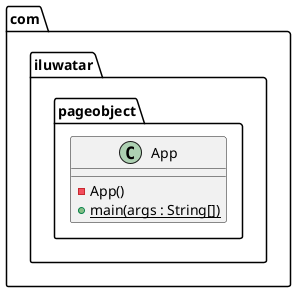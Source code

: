 @startuml
package com.iluwatar.pageobject {
  class App {
    - App()
    + main(args : String[]) {static}
  }
}
@enduml